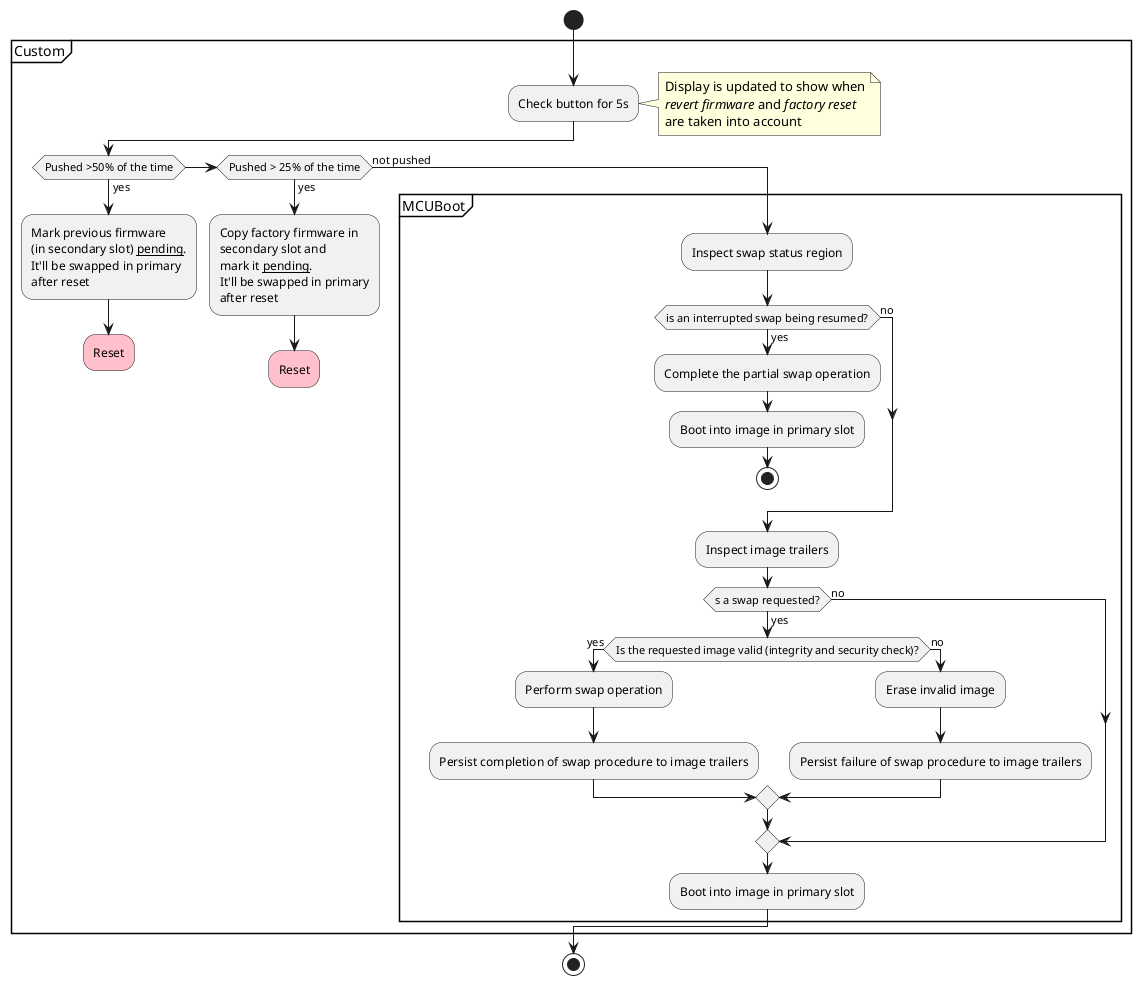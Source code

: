 @startuml
start
partition Custom {
:Check button for 5s;
note right
  Display is updated to show when
  //revert firmware// and //factory reset//
  are taken into account
end note
if (Pushed >50% of the time) then (yes)
  :Mark previous firmware \n(in secondary slot) __pending__.\nIt'll be swapped in primary\nafter reset;
  #pink:Reset;
  detach
elseif (Pushed > 25% of the time) then (yes)
  :Copy factory firmware in\nsecondary slot and\nmark it __pending__.\nIt'll be swapped in primary\nafter reset;
  #pink:Reset;
  detach
else (not pushed)
  partition MCUBoot {
    :Inspect swap status region;
    if (is an interrupted swap being resumed?) then (yes)
      :Complete the partial swap operation;
      :Boot into image in primary slot;
      stop
    else(no)
    endif

    :Inspect image trailers;
    if(s a swap requested?) then(yes)
      if(Is the requested image valid (integrity and security check)?) then (yes)
      :Perform swap operation;
      :Persist completion of swap procedure to image trailers;
        else (no)
          :Erase invalid image;
          :Persist failure of swap procedure to image trailers;
        endif
      else(no)
    endif

    :Boot into image in primary slot;
  }
endif
}

stop
@enduml